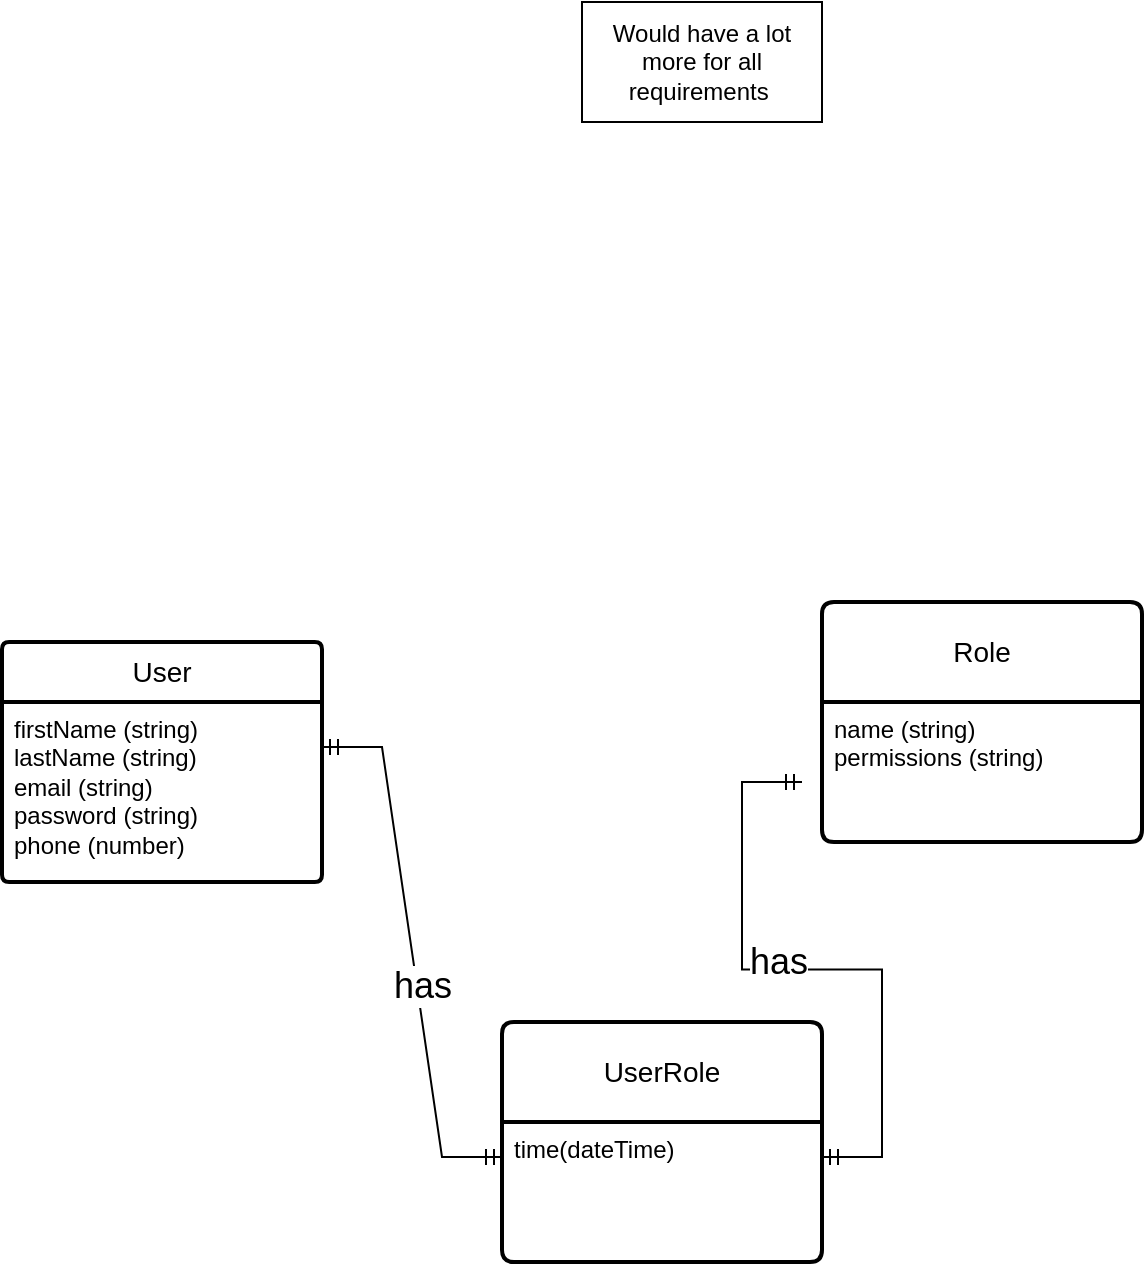 <mxfile version="22.1.17" type="google">
  <diagram name="Page-1" id="zJb0LHpBHlhxOD_O-Jcd">
    <mxGraphModel grid="1" page="1" gridSize="10" guides="1" tooltips="1" connect="1" arrows="1" fold="1" pageScale="1" pageWidth="850" pageHeight="1100" math="0" shadow="0">
      <root>
        <mxCell id="0" />
        <mxCell id="1" parent="0" />
        <mxCell id="z0_4UOMmBrfsEpAcyiNp-1" value="User" style="swimlane;childLayout=stackLayout;horizontal=1;startSize=30;horizontalStack=0;rounded=1;fontSize=14;fontStyle=0;strokeWidth=2;resizeParent=0;resizeLast=1;shadow=0;dashed=0;align=center;arcSize=4;whiteSpace=wrap;html=1;direction=east;" vertex="1" parent="1">
          <mxGeometry x="170" y="500" width="160" height="120" as="geometry" />
        </mxCell>
        <mxCell id="z0_4UOMmBrfsEpAcyiNp-2" value="firstName (string)&lt;br&gt;lastName&amp;nbsp;(string)&lt;br&gt;email&amp;nbsp;(string)&lt;br&gt;password&amp;nbsp;(string)&lt;br&gt;phone (number)" style="align=left;strokeColor=none;fillColor=none;spacingLeft=4;fontSize=12;verticalAlign=top;resizable=0;rotatable=0;part=1;html=1;" vertex="1" parent="z0_4UOMmBrfsEpAcyiNp-1">
          <mxGeometry y="30" width="160" height="90" as="geometry" />
        </mxCell>
        <mxCell id="z0_4UOMmBrfsEpAcyiNp-9" style="edgeStyle=orthogonalEdgeStyle;rounded=0;orthogonalLoop=1;jettySize=auto;html=1;exitX=0.5;exitY=1;exitDx=0;exitDy=0;" edge="1" parent="z0_4UOMmBrfsEpAcyiNp-1" source="z0_4UOMmBrfsEpAcyiNp-2" target="z0_4UOMmBrfsEpAcyiNp-2">
          <mxGeometry relative="1" as="geometry" />
        </mxCell>
        <mxCell id="z0_4UOMmBrfsEpAcyiNp-3" value="Role" style="swimlane;childLayout=stackLayout;horizontal=1;startSize=50;horizontalStack=0;rounded=1;fontSize=14;fontStyle=0;strokeWidth=2;resizeParent=0;resizeLast=1;shadow=0;dashed=0;align=center;arcSize=4;whiteSpace=wrap;html=1;" vertex="1" parent="1">
          <mxGeometry x="580" y="480" width="160" height="120" as="geometry" />
        </mxCell>
        <mxCell id="z0_4UOMmBrfsEpAcyiNp-4" value="name&amp;nbsp;(string)&lt;br&gt;permissions&amp;nbsp;(string)" style="align=left;strokeColor=none;fillColor=none;spacingLeft=4;fontSize=12;verticalAlign=top;resizable=0;rotatable=0;part=1;html=1;" vertex="1" parent="z0_4UOMmBrfsEpAcyiNp-3">
          <mxGeometry y="50" width="160" height="70" as="geometry" />
        </mxCell>
        <mxCell id="z0_4UOMmBrfsEpAcyiNp-5" value="" style="edgeStyle=entityRelationEdgeStyle;fontSize=12;html=1;endArrow=ERmandOne;startArrow=ERmandOne;rounded=0;entryX=1;entryY=0.25;entryDx=0;entryDy=0;exitX=0;exitY=0.25;exitDx=0;exitDy=0;" edge="1" parent="1" source="z0_4UOMmBrfsEpAcyiNp-13" target="z0_4UOMmBrfsEpAcyiNp-2">
          <mxGeometry width="100" height="100" relative="1" as="geometry">
            <mxPoint x="330" y="730" as="sourcePoint" />
            <mxPoint x="410" y="659.8" as="targetPoint" />
          </mxGeometry>
        </mxCell>
        <mxCell id="z0_4UOMmBrfsEpAcyiNp-6" value="has" style="edgeLabel;html=1;align=center;verticalAlign=middle;resizable=0;points=[];fontSize=18;" connectable="0" vertex="1" parent="z0_4UOMmBrfsEpAcyiNp-5">
          <mxGeometry x="-0.127" y="-2" relative="1" as="geometry">
            <mxPoint as="offset" />
          </mxGeometry>
        </mxCell>
        <mxCell id="z0_4UOMmBrfsEpAcyiNp-12" value="UserRole" style="swimlane;childLayout=stackLayout;horizontal=1;startSize=50;horizontalStack=0;rounded=1;fontSize=14;fontStyle=0;strokeWidth=2;resizeParent=0;resizeLast=1;shadow=0;dashed=0;align=center;arcSize=4;whiteSpace=wrap;html=1;" vertex="1" parent="1">
          <mxGeometry x="420" y="690" width="160" height="120" as="geometry" />
        </mxCell>
        <mxCell id="z0_4UOMmBrfsEpAcyiNp-13" value="time(dateTime)" style="align=left;strokeColor=none;fillColor=none;spacingLeft=4;fontSize=12;verticalAlign=top;resizable=0;rotatable=0;part=1;html=1;" vertex="1" parent="z0_4UOMmBrfsEpAcyiNp-12">
          <mxGeometry y="50" width="160" height="70" as="geometry" />
        </mxCell>
        <mxCell id="z0_4UOMmBrfsEpAcyiNp-15" value="" style="edgeStyle=entityRelationEdgeStyle;fontSize=12;html=1;endArrow=ERmandOne;startArrow=ERmandOne;rounded=0;exitX=1;exitY=0.25;exitDx=0;exitDy=0;" edge="1" parent="1" source="z0_4UOMmBrfsEpAcyiNp-13">
          <mxGeometry width="100" height="100" relative="1" as="geometry">
            <mxPoint x="630" y="770" as="sourcePoint" />
            <mxPoint x="570" y="570" as="targetPoint" />
          </mxGeometry>
        </mxCell>
        <mxCell id="z0_4UOMmBrfsEpAcyiNp-19" value="has" style="edgeLabel;html=1;align=center;verticalAlign=middle;resizable=0;points=[];fontSize=18;" connectable="0" vertex="1" parent="z0_4UOMmBrfsEpAcyiNp-15">
          <mxGeometry x="0.113" y="-4" relative="1" as="geometry">
            <mxPoint as="offset" />
          </mxGeometry>
        </mxCell>
        <mxCell id="z0_4UOMmBrfsEpAcyiNp-20" value="Would have a lot more for all requirements&amp;nbsp;" style="rounded=0;whiteSpace=wrap;html=1;" vertex="1" parent="1">
          <mxGeometry x="460" y="180" width="120" height="60" as="geometry" />
        </mxCell>
      </root>
    </mxGraphModel>
  </diagram>
</mxfile>
